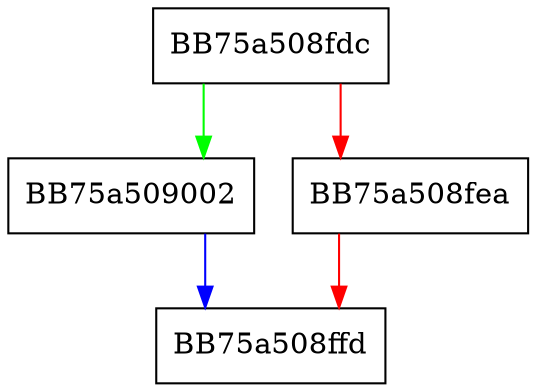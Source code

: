 digraph IsASRExcludedTargetForRule {
  node [shape="box"];
  graph [splines=ortho];
  BB75a508fdc -> BB75a509002 [color="green"];
  BB75a508fdc -> BB75a508fea [color="red"];
  BB75a508fea -> BB75a508ffd [color="red"];
  BB75a509002 -> BB75a508ffd [color="blue"];
}